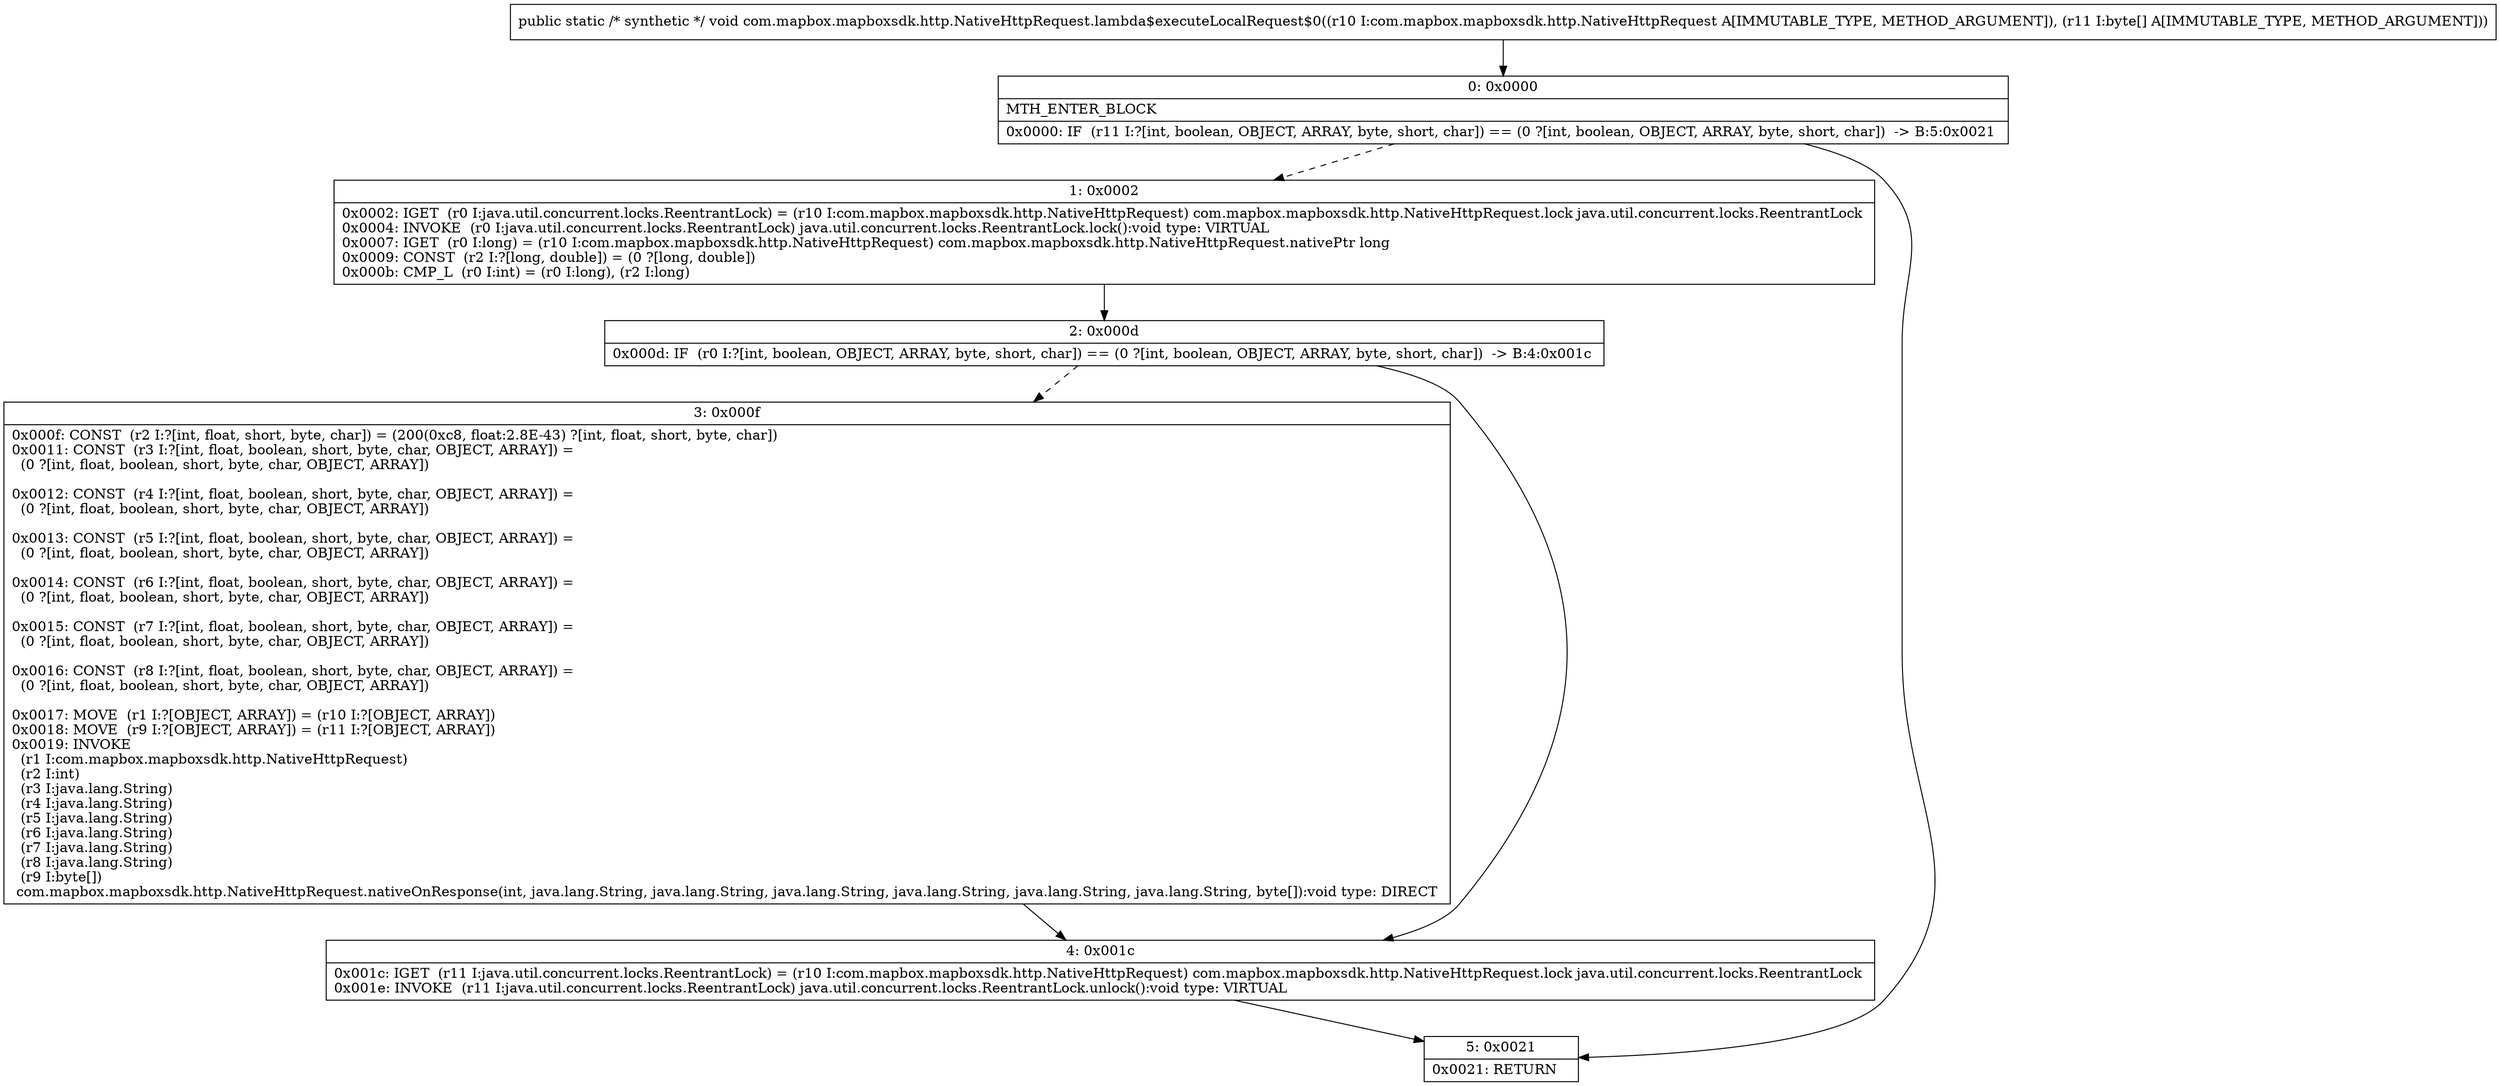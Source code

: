 digraph "CFG forcom.mapbox.mapboxsdk.http.NativeHttpRequest.lambda$executeLocalRequest$0(Lcom\/mapbox\/mapboxsdk\/http\/NativeHttpRequest;[B)V" {
Node_0 [shape=record,label="{0\:\ 0x0000|MTH_ENTER_BLOCK\l|0x0000: IF  (r11 I:?[int, boolean, OBJECT, ARRAY, byte, short, char]) == (0 ?[int, boolean, OBJECT, ARRAY, byte, short, char])  \-\> B:5:0x0021 \l}"];
Node_1 [shape=record,label="{1\:\ 0x0002|0x0002: IGET  (r0 I:java.util.concurrent.locks.ReentrantLock) = (r10 I:com.mapbox.mapboxsdk.http.NativeHttpRequest) com.mapbox.mapboxsdk.http.NativeHttpRequest.lock java.util.concurrent.locks.ReentrantLock \l0x0004: INVOKE  (r0 I:java.util.concurrent.locks.ReentrantLock) java.util.concurrent.locks.ReentrantLock.lock():void type: VIRTUAL \l0x0007: IGET  (r0 I:long) = (r10 I:com.mapbox.mapboxsdk.http.NativeHttpRequest) com.mapbox.mapboxsdk.http.NativeHttpRequest.nativePtr long \l0x0009: CONST  (r2 I:?[long, double]) = (0 ?[long, double]) \l0x000b: CMP_L  (r0 I:int) = (r0 I:long), (r2 I:long) \l}"];
Node_2 [shape=record,label="{2\:\ 0x000d|0x000d: IF  (r0 I:?[int, boolean, OBJECT, ARRAY, byte, short, char]) == (0 ?[int, boolean, OBJECT, ARRAY, byte, short, char])  \-\> B:4:0x001c \l}"];
Node_3 [shape=record,label="{3\:\ 0x000f|0x000f: CONST  (r2 I:?[int, float, short, byte, char]) = (200(0xc8, float:2.8E\-43) ?[int, float, short, byte, char]) \l0x0011: CONST  (r3 I:?[int, float, boolean, short, byte, char, OBJECT, ARRAY]) = \l  (0 ?[int, float, boolean, short, byte, char, OBJECT, ARRAY])\l \l0x0012: CONST  (r4 I:?[int, float, boolean, short, byte, char, OBJECT, ARRAY]) = \l  (0 ?[int, float, boolean, short, byte, char, OBJECT, ARRAY])\l \l0x0013: CONST  (r5 I:?[int, float, boolean, short, byte, char, OBJECT, ARRAY]) = \l  (0 ?[int, float, boolean, short, byte, char, OBJECT, ARRAY])\l \l0x0014: CONST  (r6 I:?[int, float, boolean, short, byte, char, OBJECT, ARRAY]) = \l  (0 ?[int, float, boolean, short, byte, char, OBJECT, ARRAY])\l \l0x0015: CONST  (r7 I:?[int, float, boolean, short, byte, char, OBJECT, ARRAY]) = \l  (0 ?[int, float, boolean, short, byte, char, OBJECT, ARRAY])\l \l0x0016: CONST  (r8 I:?[int, float, boolean, short, byte, char, OBJECT, ARRAY]) = \l  (0 ?[int, float, boolean, short, byte, char, OBJECT, ARRAY])\l \l0x0017: MOVE  (r1 I:?[OBJECT, ARRAY]) = (r10 I:?[OBJECT, ARRAY]) \l0x0018: MOVE  (r9 I:?[OBJECT, ARRAY]) = (r11 I:?[OBJECT, ARRAY]) \l0x0019: INVOKE  \l  (r1 I:com.mapbox.mapboxsdk.http.NativeHttpRequest)\l  (r2 I:int)\l  (r3 I:java.lang.String)\l  (r4 I:java.lang.String)\l  (r5 I:java.lang.String)\l  (r6 I:java.lang.String)\l  (r7 I:java.lang.String)\l  (r8 I:java.lang.String)\l  (r9 I:byte[])\l com.mapbox.mapboxsdk.http.NativeHttpRequest.nativeOnResponse(int, java.lang.String, java.lang.String, java.lang.String, java.lang.String, java.lang.String, java.lang.String, byte[]):void type: DIRECT \l}"];
Node_4 [shape=record,label="{4\:\ 0x001c|0x001c: IGET  (r11 I:java.util.concurrent.locks.ReentrantLock) = (r10 I:com.mapbox.mapboxsdk.http.NativeHttpRequest) com.mapbox.mapboxsdk.http.NativeHttpRequest.lock java.util.concurrent.locks.ReentrantLock \l0x001e: INVOKE  (r11 I:java.util.concurrent.locks.ReentrantLock) java.util.concurrent.locks.ReentrantLock.unlock():void type: VIRTUAL \l}"];
Node_5 [shape=record,label="{5\:\ 0x0021|0x0021: RETURN   \l}"];
MethodNode[shape=record,label="{public static \/* synthetic *\/ void com.mapbox.mapboxsdk.http.NativeHttpRequest.lambda$executeLocalRequest$0((r10 I:com.mapbox.mapboxsdk.http.NativeHttpRequest A[IMMUTABLE_TYPE, METHOD_ARGUMENT]), (r11 I:byte[] A[IMMUTABLE_TYPE, METHOD_ARGUMENT])) }"];
MethodNode -> Node_0;
Node_0 -> Node_1[style=dashed];
Node_0 -> Node_5;
Node_1 -> Node_2;
Node_2 -> Node_3[style=dashed];
Node_2 -> Node_4;
Node_3 -> Node_4;
Node_4 -> Node_5;
}

